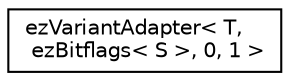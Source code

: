digraph "Graphical Class Hierarchy"
{
 // LATEX_PDF_SIZE
  edge [fontname="Helvetica",fontsize="10",labelfontname="Helvetica",labelfontsize="10"];
  node [fontname="Helvetica",fontsize="10",shape=record];
  rankdir="LR";
  Node0 [label="ezVariantAdapter\< T,\l ezBitflags\< S \>, 0, 1 \>",height=0.2,width=0.4,color="black", fillcolor="white", style="filled",URL="$d2/df9/structez_variant_adapter_3_01_t_00_01ez_bitflags_3_01_s_01_4_00_010_00_011_01_4.htm",tooltip=" "];
}
